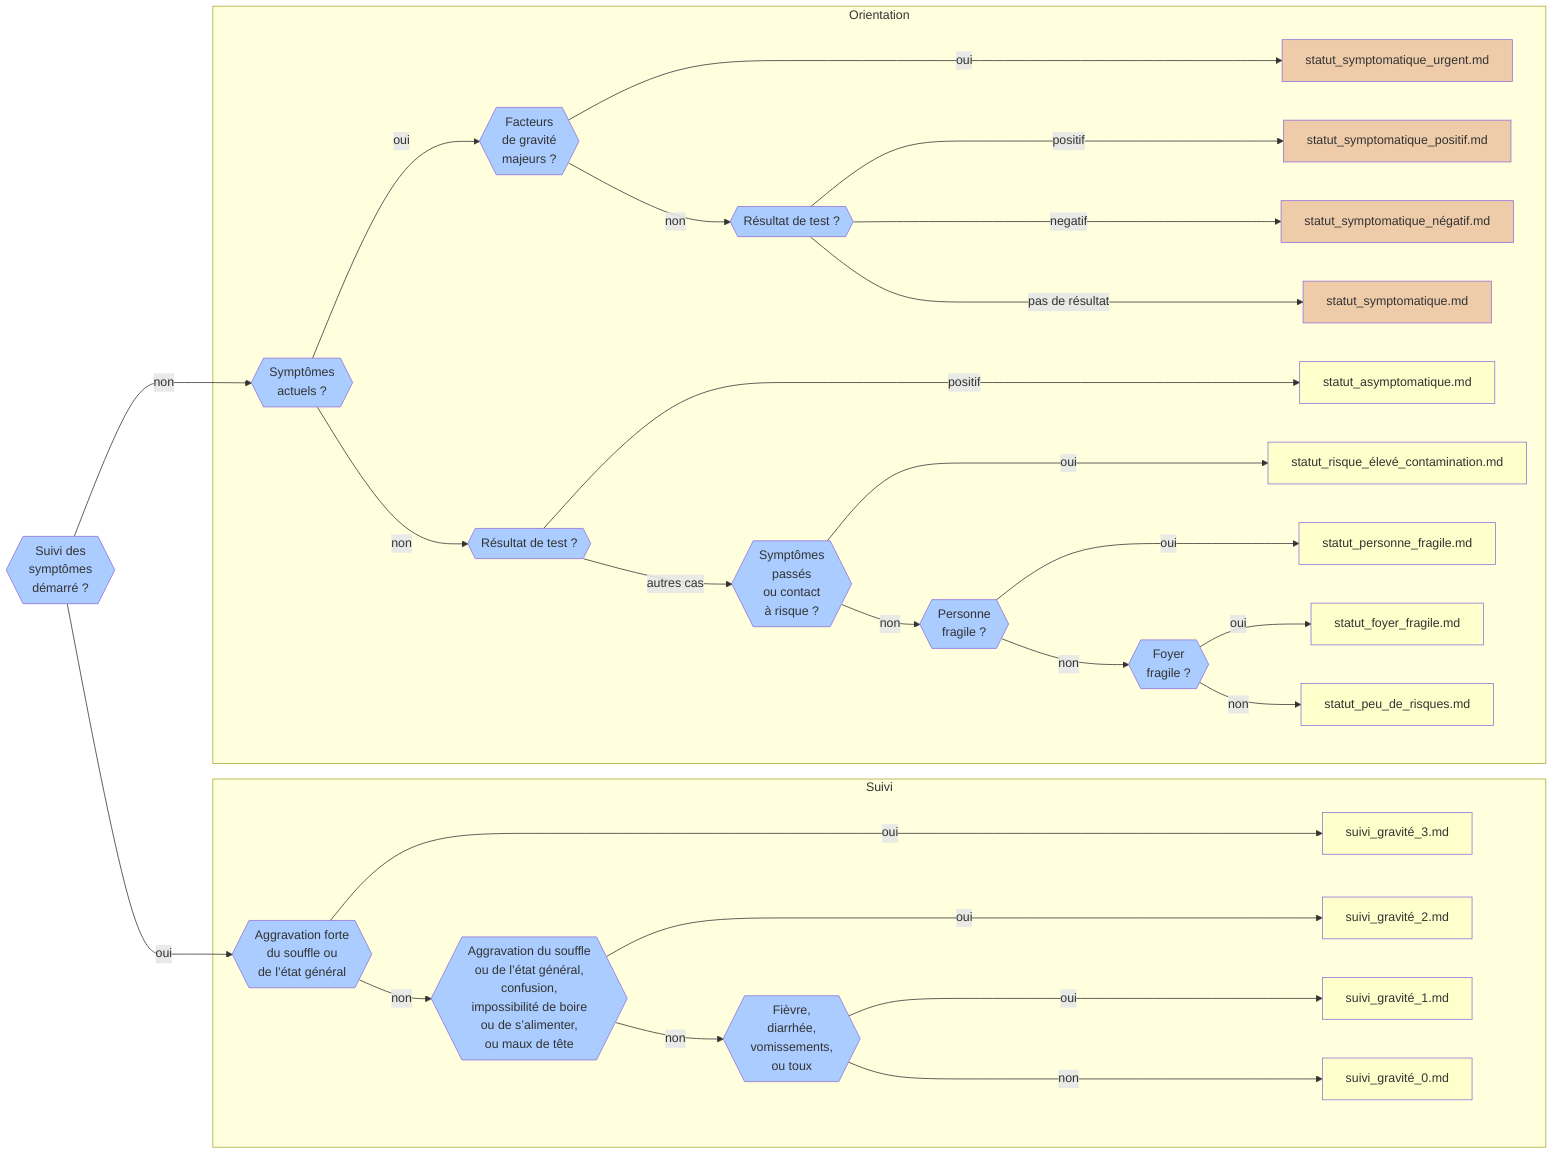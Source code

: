 graph LR
    suivi{{"Suivi des<br>symptômes<br>démarré ?"}}
    suivi --->|oui| gravite-3
    suivi --->|non| symptomes-actuels

    subgraph Suivi
        gravite-3{{"Aggravation forte<br>du souffle ou<br>de l&rsquo;état général"}}
        gravite-3 ------>|oui| suivi-gravite-3
        gravite-3 -->|non| gravite-2

        gravite-2{{"Aggravation du souffle<br>ou de l&rsquo;état général,<br>confusion,<br>impossibilité de boire<br> ou de s&rsquo;alimenter,<br>ou maux de tête"}}
        gravite-2 ----->|oui| suivi-gravite-2
        gravite-2 -->|non| gravite-1

        gravite-1{{"Fièvre,<br>diarrhée,<br>vomissements,<br>ou toux"}}
        gravite-1 ---->|oui| suivi-gravite-1
        gravite-1 ---->|non| suivi-gravite-0
    end

    subgraph Orientation
        symptomes-actuels{{"Symptômes<br>actuels ?"}}
        symptomes-actuels -->|oui| facteurs-de-gravite-majeurs
        symptomes-actuels -->|non| depistage-sans-symptomes

        facteurs-de-gravite-majeurs{{"Facteurs<br>de gravité<br>majeurs ?"}}
        facteurs-de-gravite-majeurs ----->|oui| statut-symptomatique-urgent
        facteurs-de-gravite-majeurs -->|non| depistage-avec-symptomes

        depistage-avec-symptomes{{"Résultat de test ?"}}
        depistage-avec-symptomes ---->|positif| statut-symptomatique-positif
        depistage-avec-symptomes ---->|negatif| statut-symptomatique-negatif
        depistage-avec-symptomes ---->|pas de résultat| statut-symptomatique

        depistage-sans-symptomes{{"Résultat de test ?"}}
        depistage-sans-symptomes ----->|positif| statut-asymptomatique
        depistage-sans-symptomes -->|autres cas| symptomes-passes-ou-contact-a-risque

        symptomes-passes-ou-contact-a-risque{{"Symptômes<br>passés<br>ou contact<br>à risque ?"}}
        symptomes-passes-ou-contact-a-risque ---->|oui| statut-risque-eleve
        symptomes-passes-ou-contact-a-risque -->|non| personne-fragile

        personne-fragile{{"Personne<br>fragile ?"}}
        personne-fragile --->|oui| statut-personne-fragile
        personne-fragile -->|non| foyer-fragile

        foyer-fragile{{"Foyer<br>fragile ?"}}
        foyer-fragile -->|oui| statut-foyer-fragile
        foyer-fragile -->|non| statut-peu-de-risques
    end

    suivi-gravite-3["suivi_gravité_3.md"]
    suivi-gravite-2["suivi_gravité_2.md"]
    suivi-gravite-1["suivi_gravité_1.md"]
    suivi-gravite-0["suivi_gravité_0.md"]

    statut-foyer-fragile["statut_foyer_fragile.md"]
    statut-personne-fragile["statut_personne_fragile.md"]
    statut-peu-de-risques["statut_peu_de_risques.md"]
    statut-risque-eleve["statut_risque_élevé_contamination.md"]
    statut-asymptomatique["statut_asymptomatique.md"]
    statut-symptomatique["statut_symptomatique.md"]
    statut-symptomatique-negatif["statut_symptomatique_négatif.md"]
    statut-symptomatique-positif["statut_symptomatique_positif.md"]
    statut-symptomatique-urgent["statut_symptomatique_urgent.md"]

    classDef default fill:#acf;
    classDef statut fill:#ffc;
    classDef statut-inaccessible fill:#eca;

    class suivi-gravite-3 statut;
    class suivi-gravite-2 statut;
    class suivi-gravite-1 statut;
    class suivi-gravite-0 statut;

    class statut-foyer-fragile statut;
    class statut-personne-fragile statut;
    class statut-peu-de-risques statut;
    class statut-risque-eleve statut;
    class statut-asymptomatique statut;
    class statut-symptomatique statut-inaccessible;
    class statut-symptomatique-negatif statut-inaccessible;
    class statut-symptomatique-positif statut-inaccessible;
    class statut-symptomatique-urgent statut-inaccessible;